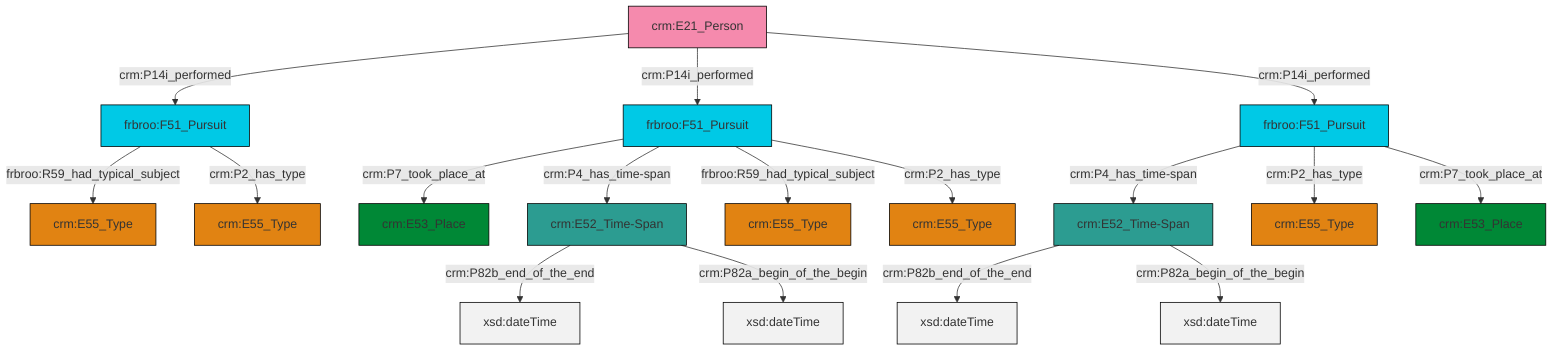 graph TD
classDef Literal fill:#f2f2f2,stroke:#000000;
classDef CRM_Entity fill:#FFFFFF,stroke:#000000;
classDef Temporal_Entity fill:#00C9E6, stroke:#000000;
classDef Type fill:#E18312, stroke:#000000;
classDef Time-Span fill:#2C9C91, stroke:#000000;
classDef Appellation fill:#FFEB7F, stroke:#000000;
classDef Place fill:#008836, stroke:#000000;
classDef Persistent_Item fill:#B266B2, stroke:#000000;
classDef Conceptual_Object fill:#FFD700, stroke:#000000;
classDef Physical_Thing fill:#D2B48C, stroke:#000000;
classDef Actor fill:#f58aad, stroke:#000000;
classDef PC_Classes fill:#4ce600, stroke:#000000;
classDef Multi fill:#cccccc,stroke:#000000;

4["frbroo:F51_Pursuit"]:::Temporal_Entity -->|frbroo:R59_had_typical_subject| 5["crm:E55_Type"]:::Type
8["crm:E52_Time-Span"]:::Time-Span -->|crm:P82b_end_of_the_end| 9[xsd:dateTime]:::Literal
10["frbroo:F51_Pursuit"]:::Temporal_Entity -->|crm:P7_took_place_at| 6["crm:E53_Place"]:::Place
10["frbroo:F51_Pursuit"]:::Temporal_Entity -->|crm:P4_has_time-span| 13["crm:E52_Time-Span"]:::Time-Span
18["crm:E21_Person"]:::Actor -->|crm:P14i_performed| 4["frbroo:F51_Pursuit"]:::Temporal_Entity
10["frbroo:F51_Pursuit"]:::Temporal_Entity -->|frbroo:R59_had_typical_subject| 0["crm:E55_Type"]:::Type
18["crm:E21_Person"]:::Actor -->|crm:P14i_performed| 10["frbroo:F51_Pursuit"]:::Temporal_Entity
15["frbroo:F51_Pursuit"]:::Temporal_Entity -->|crm:P4_has_time-span| 8["crm:E52_Time-Span"]:::Time-Span
8["crm:E52_Time-Span"]:::Time-Span -->|crm:P82a_begin_of_the_begin| 20[xsd:dateTime]:::Literal
4["frbroo:F51_Pursuit"]:::Temporal_Entity -->|crm:P2_has_type| 2["crm:E55_Type"]:::Type
18["crm:E21_Person"]:::Actor -->|crm:P14i_performed| 15["frbroo:F51_Pursuit"]:::Temporal_Entity
10["frbroo:F51_Pursuit"]:::Temporal_Entity -->|crm:P2_has_type| 11["crm:E55_Type"]:::Type
15["frbroo:F51_Pursuit"]:::Temporal_Entity -->|crm:P2_has_type| 23["crm:E55_Type"]:::Type
15["frbroo:F51_Pursuit"]:::Temporal_Entity -->|crm:P7_took_place_at| 24["crm:E53_Place"]:::Place
13["crm:E52_Time-Span"]:::Time-Span -->|crm:P82b_end_of_the_end| 30[xsd:dateTime]:::Literal
13["crm:E52_Time-Span"]:::Time-Span -->|crm:P82a_begin_of_the_begin| 31[xsd:dateTime]:::Literal